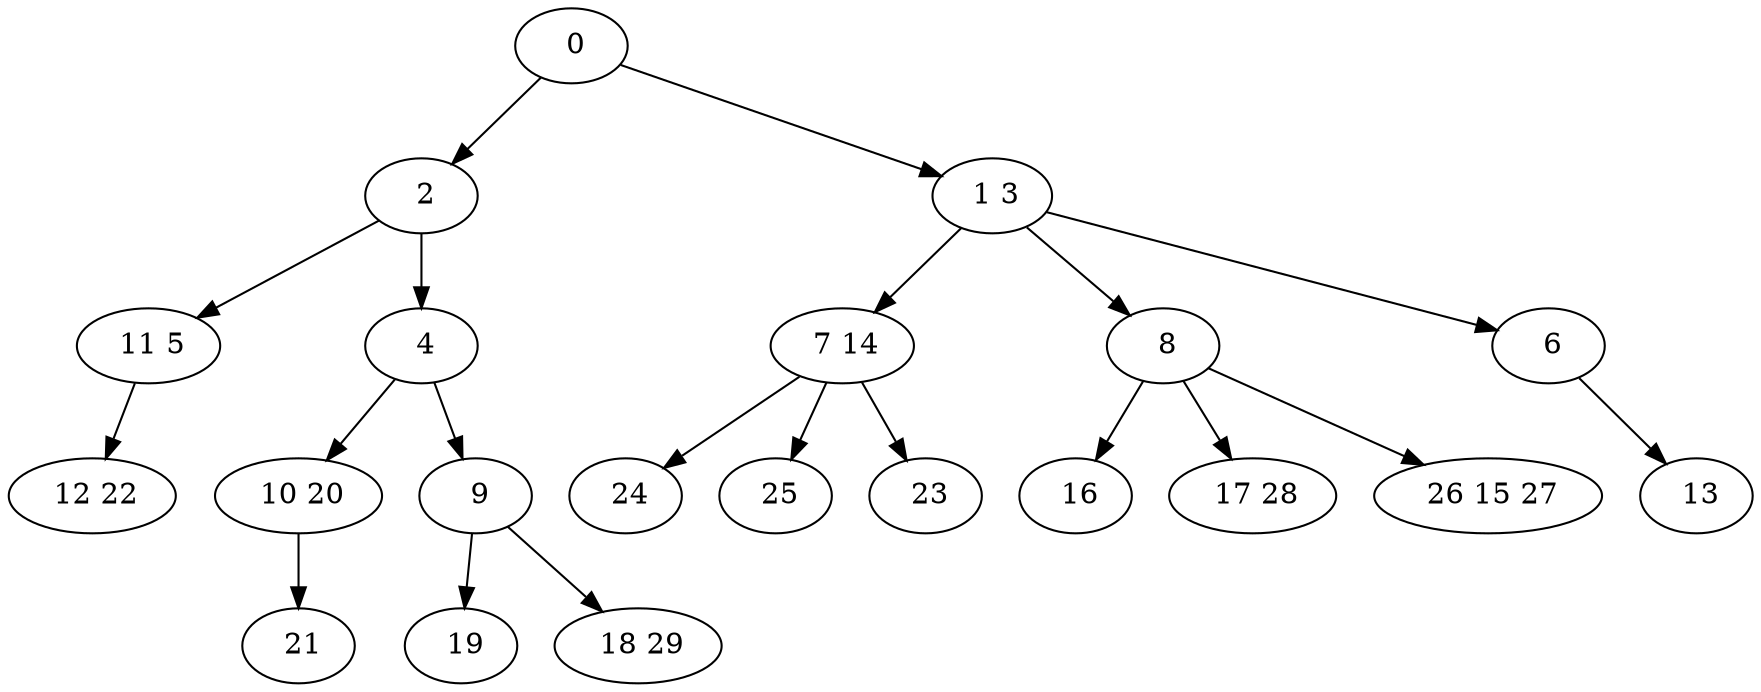 digraph mytree {
" 0" -> " 2";
" 0" -> " 1 3";
" 2" -> " 11 5";
" 2" -> " 4";
" 1 3" -> " 7 14";
" 1 3" -> " 8";
" 1 3" -> " 6";
" 11 5" -> " 12 22";
" 4" -> " 10 20";
" 4" -> " 9";
" 10 20" -> " 21";
" 21";
" 9" -> " 19";
" 9" -> " 18 29";
" 19";
" 7 14" -> " 24";
" 7 14" -> " 25";
" 7 14" -> " 23";
" 24";
" 8" -> " 16";
" 8" -> " 17 28";
" 8" -> " 26 15 27";
" 16";
" 17 28";
" 26 15 27";
" 25";
" 23";
" 18 29";
" 12 22";
" 6" -> " 13";
" 13";
}

